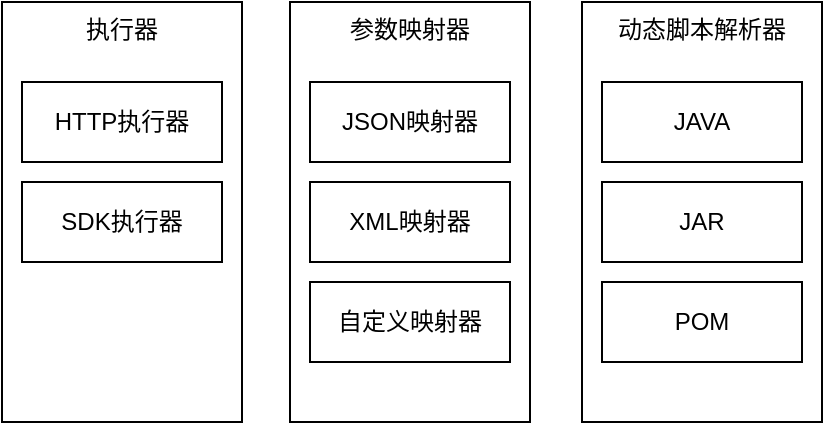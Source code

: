<mxfile version="14.1.9" type="github">
  <diagram id="01MuhHfUqXOSb2d-PzTH" name="Page-1">
    <mxGraphModel dx="1061" dy="652" grid="1" gridSize="10" guides="1" tooltips="1" connect="1" arrows="1" fold="1" page="1" pageScale="1" pageWidth="827" pageHeight="1169" math="0" shadow="0">
      <root>
        <mxCell id="0" />
        <mxCell id="1" parent="0" />
        <mxCell id="m8nuv3cI6PB-_nubAmMM-9" value="执行器" style="rounded=0;whiteSpace=wrap;html=1;verticalAlign=top;" vertex="1" parent="1">
          <mxGeometry x="150" y="290" width="120" height="210" as="geometry" />
        </mxCell>
        <mxCell id="m8nuv3cI6PB-_nubAmMM-10" value="HTTP执行器" style="rounded=0;whiteSpace=wrap;html=1;" vertex="1" parent="1">
          <mxGeometry x="160" y="330" width="100" height="40" as="geometry" />
        </mxCell>
        <mxCell id="m8nuv3cI6PB-_nubAmMM-12" value="SDK执行器" style="rounded=0;whiteSpace=wrap;html=1;" vertex="1" parent="1">
          <mxGeometry x="160" y="380" width="100" height="40" as="geometry" />
        </mxCell>
        <mxCell id="m8nuv3cI6PB-_nubAmMM-13" value="参数映射器" style="rounded=0;whiteSpace=wrap;html=1;verticalAlign=top;" vertex="1" parent="1">
          <mxGeometry x="294" y="290" width="120" height="210" as="geometry" />
        </mxCell>
        <mxCell id="m8nuv3cI6PB-_nubAmMM-14" value="JSON映射器" style="rounded=0;whiteSpace=wrap;html=1;" vertex="1" parent="1">
          <mxGeometry x="304" y="330" width="100" height="40" as="geometry" />
        </mxCell>
        <mxCell id="m8nuv3cI6PB-_nubAmMM-15" value="XML映射器" style="rounded=0;whiteSpace=wrap;html=1;" vertex="1" parent="1">
          <mxGeometry x="304" y="380" width="100" height="40" as="geometry" />
        </mxCell>
        <mxCell id="m8nuv3cI6PB-_nubAmMM-16" value="自定义映射器" style="rounded=0;whiteSpace=wrap;html=1;" vertex="1" parent="1">
          <mxGeometry x="304" y="430" width="100" height="40" as="geometry" />
        </mxCell>
        <mxCell id="m8nuv3cI6PB-_nubAmMM-18" value="动态脚本解析器" style="rounded=0;whiteSpace=wrap;html=1;verticalAlign=top;" vertex="1" parent="1">
          <mxGeometry x="440" y="290" width="120" height="210" as="geometry" />
        </mxCell>
        <mxCell id="m8nuv3cI6PB-_nubAmMM-19" value="JAVA" style="rounded=0;whiteSpace=wrap;html=1;" vertex="1" parent="1">
          <mxGeometry x="450" y="330" width="100" height="40" as="geometry" />
        </mxCell>
        <mxCell id="m8nuv3cI6PB-_nubAmMM-20" value="POM" style="rounded=0;whiteSpace=wrap;html=1;" vertex="1" parent="1">
          <mxGeometry x="450" y="430" width="100" height="40" as="geometry" />
        </mxCell>
        <mxCell id="m8nuv3cI6PB-_nubAmMM-21" value="JAR" style="rounded=0;whiteSpace=wrap;html=1;" vertex="1" parent="1">
          <mxGeometry x="450" y="380" width="100" height="40" as="geometry" />
        </mxCell>
      </root>
    </mxGraphModel>
  </diagram>
</mxfile>
